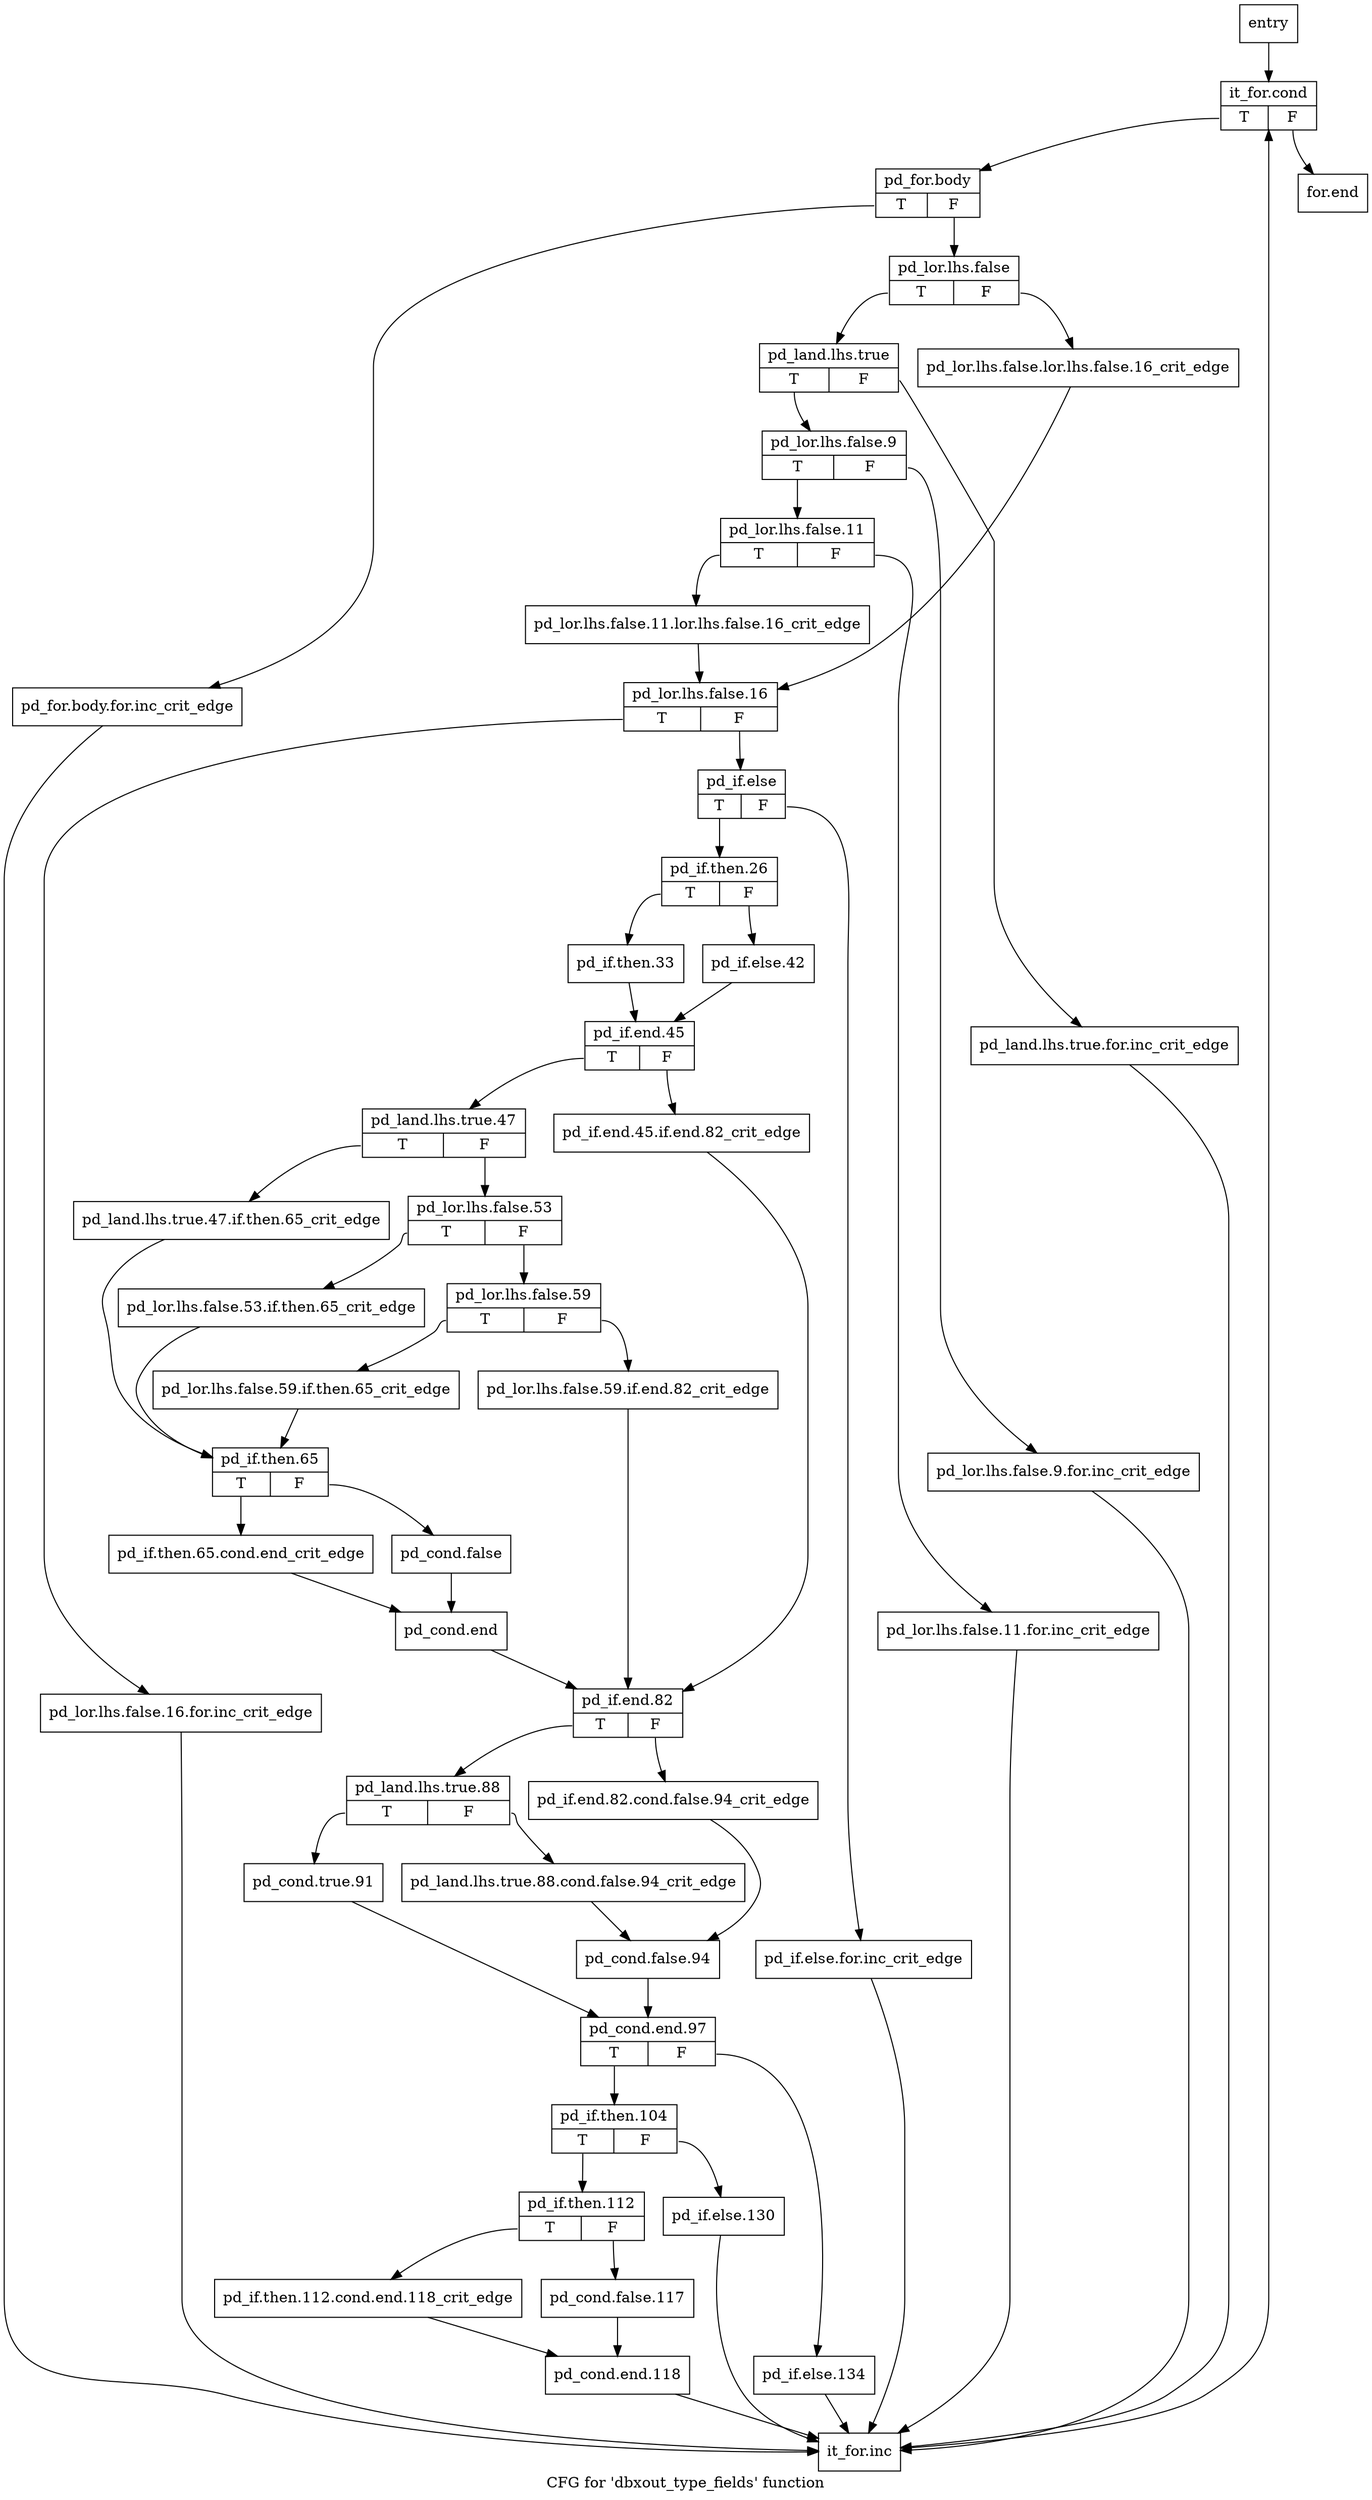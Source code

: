 digraph "CFG for 'dbxout_type_fields' function" {
	label="CFG for 'dbxout_type_fields' function";

	Node0x3906120 [shape=record,label="{entry}"];
	Node0x3906120 -> Node0x39d3660;
	Node0x39d3660 [shape=record,label="{it_for.cond|{<s0>T|<s1>F}}"];
	Node0x39d3660:s0 -> Node0x39d36b0;
	Node0x39d3660:s1 -> Node0x39d4510;
	Node0x39d36b0 [shape=record,label="{pd_for.body|{<s0>T|<s1>F}}"];
	Node0x39d36b0:s0 -> Node0x39d3700;
	Node0x39d36b0:s1 -> Node0x39d3750;
	Node0x39d3700 [shape=record,label="{pd_for.body.for.inc_crit_edge}"];
	Node0x39d3700 -> Node0x39d44c0;
	Node0x39d3750 [shape=record,label="{pd_lor.lhs.false|{<s0>T|<s1>F}}"];
	Node0x39d3750:s0 -> Node0x39d37f0;
	Node0x39d3750:s1 -> Node0x39d37a0;
	Node0x39d37a0 [shape=record,label="{pd_lor.lhs.false.lor.lhs.false.16_crit_edge}"];
	Node0x39d37a0 -> Node0x39d3a20;
	Node0x39d37f0 [shape=record,label="{pd_land.lhs.true|{<s0>T|<s1>F}}"];
	Node0x39d37f0:s0 -> Node0x39d3890;
	Node0x39d37f0:s1 -> Node0x39d3840;
	Node0x39d3840 [shape=record,label="{pd_land.lhs.true.for.inc_crit_edge}"];
	Node0x39d3840 -> Node0x39d44c0;
	Node0x39d3890 [shape=record,label="{pd_lor.lhs.false.9|{<s0>T|<s1>F}}"];
	Node0x39d3890:s0 -> Node0x39d3930;
	Node0x39d3890:s1 -> Node0x39d38e0;
	Node0x39d38e0 [shape=record,label="{pd_lor.lhs.false.9.for.inc_crit_edge}"];
	Node0x39d38e0 -> Node0x39d44c0;
	Node0x39d3930 [shape=record,label="{pd_lor.lhs.false.11|{<s0>T|<s1>F}}"];
	Node0x39d3930:s0 -> Node0x39d39d0;
	Node0x39d3930:s1 -> Node0x39d3980;
	Node0x39d3980 [shape=record,label="{pd_lor.lhs.false.11.for.inc_crit_edge}"];
	Node0x39d3980 -> Node0x39d44c0;
	Node0x39d39d0 [shape=record,label="{pd_lor.lhs.false.11.lor.lhs.false.16_crit_edge}"];
	Node0x39d39d0 -> Node0x39d3a20;
	Node0x39d3a20 [shape=record,label="{pd_lor.lhs.false.16|{<s0>T|<s1>F}}"];
	Node0x39d3a20:s0 -> Node0x39d3a70;
	Node0x39d3a20:s1 -> Node0x39d3ac0;
	Node0x39d3a70 [shape=record,label="{pd_lor.lhs.false.16.for.inc_crit_edge}"];
	Node0x39d3a70 -> Node0x39d44c0;
	Node0x39d3ac0 [shape=record,label="{pd_if.else|{<s0>T|<s1>F}}"];
	Node0x39d3ac0:s0 -> Node0x39d3b60;
	Node0x39d3ac0:s1 -> Node0x39d3b10;
	Node0x39d3b10 [shape=record,label="{pd_if.else.for.inc_crit_edge}"];
	Node0x39d3b10 -> Node0x39d44c0;
	Node0x39d3b60 [shape=record,label="{pd_if.then.26|{<s0>T|<s1>F}}"];
	Node0x39d3b60:s0 -> Node0x39d3bb0;
	Node0x39d3b60:s1 -> Node0x39d3c00;
	Node0x39d3bb0 [shape=record,label="{pd_if.then.33}"];
	Node0x39d3bb0 -> Node0x39d3c50;
	Node0x39d3c00 [shape=record,label="{pd_if.else.42}"];
	Node0x39d3c00 -> Node0x39d3c50;
	Node0x39d3c50 [shape=record,label="{pd_if.end.45|{<s0>T|<s1>F}}"];
	Node0x39d3c50:s0 -> Node0x39d3cf0;
	Node0x39d3c50:s1 -> Node0x39d3ca0;
	Node0x39d3ca0 [shape=record,label="{pd_if.end.45.if.end.82_crit_edge}"];
	Node0x39d3ca0 -> Node0x39d4060;
	Node0x39d3cf0 [shape=record,label="{pd_land.lhs.true.47|{<s0>T|<s1>F}}"];
	Node0x39d3cf0:s0 -> Node0x39d3d40;
	Node0x39d3cf0:s1 -> Node0x39d3d90;
	Node0x39d3d40 [shape=record,label="{pd_land.lhs.true.47.if.then.65_crit_edge}"];
	Node0x39d3d40 -> Node0x39d3f20;
	Node0x39d3d90 [shape=record,label="{pd_lor.lhs.false.53|{<s0>T|<s1>F}}"];
	Node0x39d3d90:s0 -> Node0x39d3de0;
	Node0x39d3d90:s1 -> Node0x39d3e30;
	Node0x39d3de0 [shape=record,label="{pd_lor.lhs.false.53.if.then.65_crit_edge}"];
	Node0x39d3de0 -> Node0x39d3f20;
	Node0x39d3e30 [shape=record,label="{pd_lor.lhs.false.59|{<s0>T|<s1>F}}"];
	Node0x39d3e30:s0 -> Node0x39d3ed0;
	Node0x39d3e30:s1 -> Node0x39d3e80;
	Node0x39d3e80 [shape=record,label="{pd_lor.lhs.false.59.if.end.82_crit_edge}"];
	Node0x39d3e80 -> Node0x39d4060;
	Node0x39d3ed0 [shape=record,label="{pd_lor.lhs.false.59.if.then.65_crit_edge}"];
	Node0x39d3ed0 -> Node0x39d3f20;
	Node0x39d3f20 [shape=record,label="{pd_if.then.65|{<s0>T|<s1>F}}"];
	Node0x39d3f20:s0 -> Node0x39d3f70;
	Node0x39d3f20:s1 -> Node0x39d3fc0;
	Node0x39d3f70 [shape=record,label="{pd_if.then.65.cond.end_crit_edge}"];
	Node0x39d3f70 -> Node0x39d4010;
	Node0x39d3fc0 [shape=record,label="{pd_cond.false}"];
	Node0x39d3fc0 -> Node0x39d4010;
	Node0x39d4010 [shape=record,label="{pd_cond.end}"];
	Node0x39d4010 -> Node0x39d4060;
	Node0x39d4060 [shape=record,label="{pd_if.end.82|{<s0>T|<s1>F}}"];
	Node0x39d4060:s0 -> Node0x39d4100;
	Node0x39d4060:s1 -> Node0x39d40b0;
	Node0x39d40b0 [shape=record,label="{pd_if.end.82.cond.false.94_crit_edge}"];
	Node0x39d40b0 -> Node0x39d41f0;
	Node0x39d4100 [shape=record,label="{pd_land.lhs.true.88|{<s0>T|<s1>F}}"];
	Node0x39d4100:s0 -> Node0x39d41a0;
	Node0x39d4100:s1 -> Node0x39d4150;
	Node0x39d4150 [shape=record,label="{pd_land.lhs.true.88.cond.false.94_crit_edge}"];
	Node0x39d4150 -> Node0x39d41f0;
	Node0x39d41a0 [shape=record,label="{pd_cond.true.91}"];
	Node0x39d41a0 -> Node0x39d4240;
	Node0x39d41f0 [shape=record,label="{pd_cond.false.94}"];
	Node0x39d41f0 -> Node0x39d4240;
	Node0x39d4240 [shape=record,label="{pd_cond.end.97|{<s0>T|<s1>F}}"];
	Node0x39d4240:s0 -> Node0x39d4290;
	Node0x39d4240:s1 -> Node0x39d4470;
	Node0x39d4290 [shape=record,label="{pd_if.then.104|{<s0>T|<s1>F}}"];
	Node0x39d4290:s0 -> Node0x39d42e0;
	Node0x39d4290:s1 -> Node0x39d4420;
	Node0x39d42e0 [shape=record,label="{pd_if.then.112|{<s0>T|<s1>F}}"];
	Node0x39d42e0:s0 -> Node0x39d4330;
	Node0x39d42e0:s1 -> Node0x39d4380;
	Node0x39d4330 [shape=record,label="{pd_if.then.112.cond.end.118_crit_edge}"];
	Node0x39d4330 -> Node0x39d43d0;
	Node0x39d4380 [shape=record,label="{pd_cond.false.117}"];
	Node0x39d4380 -> Node0x39d43d0;
	Node0x39d43d0 [shape=record,label="{pd_cond.end.118}"];
	Node0x39d43d0 -> Node0x39d44c0;
	Node0x39d4420 [shape=record,label="{pd_if.else.130}"];
	Node0x39d4420 -> Node0x39d44c0;
	Node0x39d4470 [shape=record,label="{pd_if.else.134}"];
	Node0x39d4470 -> Node0x39d44c0;
	Node0x39d44c0 [shape=record,label="{it_for.inc}"];
	Node0x39d44c0 -> Node0x39d3660;
	Node0x39d4510 [shape=record,label="{for.end}"];
}
